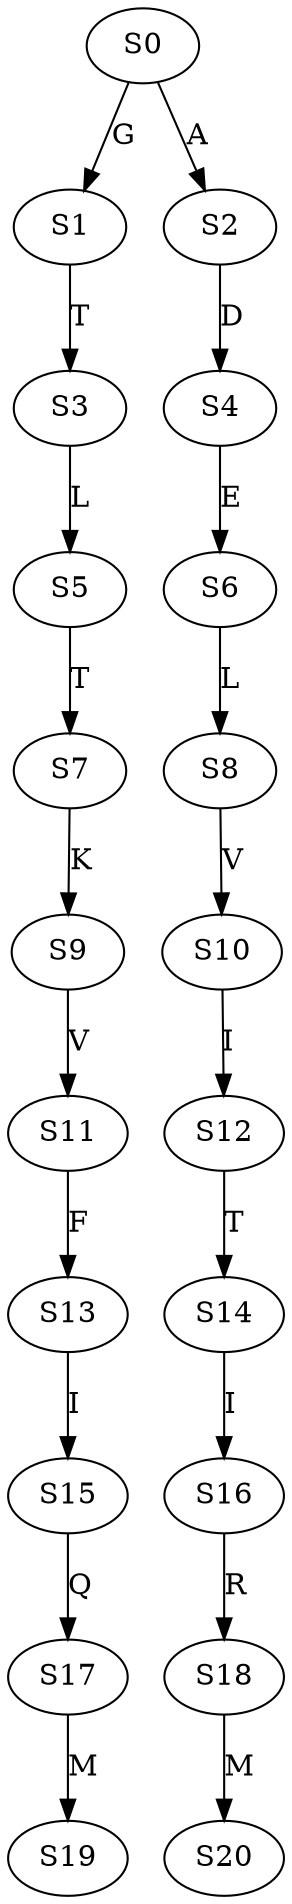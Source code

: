 strict digraph  {
	S0 -> S1 [ label = G ];
	S0 -> S2 [ label = A ];
	S1 -> S3 [ label = T ];
	S2 -> S4 [ label = D ];
	S3 -> S5 [ label = L ];
	S4 -> S6 [ label = E ];
	S5 -> S7 [ label = T ];
	S6 -> S8 [ label = L ];
	S7 -> S9 [ label = K ];
	S8 -> S10 [ label = V ];
	S9 -> S11 [ label = V ];
	S10 -> S12 [ label = I ];
	S11 -> S13 [ label = F ];
	S12 -> S14 [ label = T ];
	S13 -> S15 [ label = I ];
	S14 -> S16 [ label = I ];
	S15 -> S17 [ label = Q ];
	S16 -> S18 [ label = R ];
	S17 -> S19 [ label = M ];
	S18 -> S20 [ label = M ];
}
